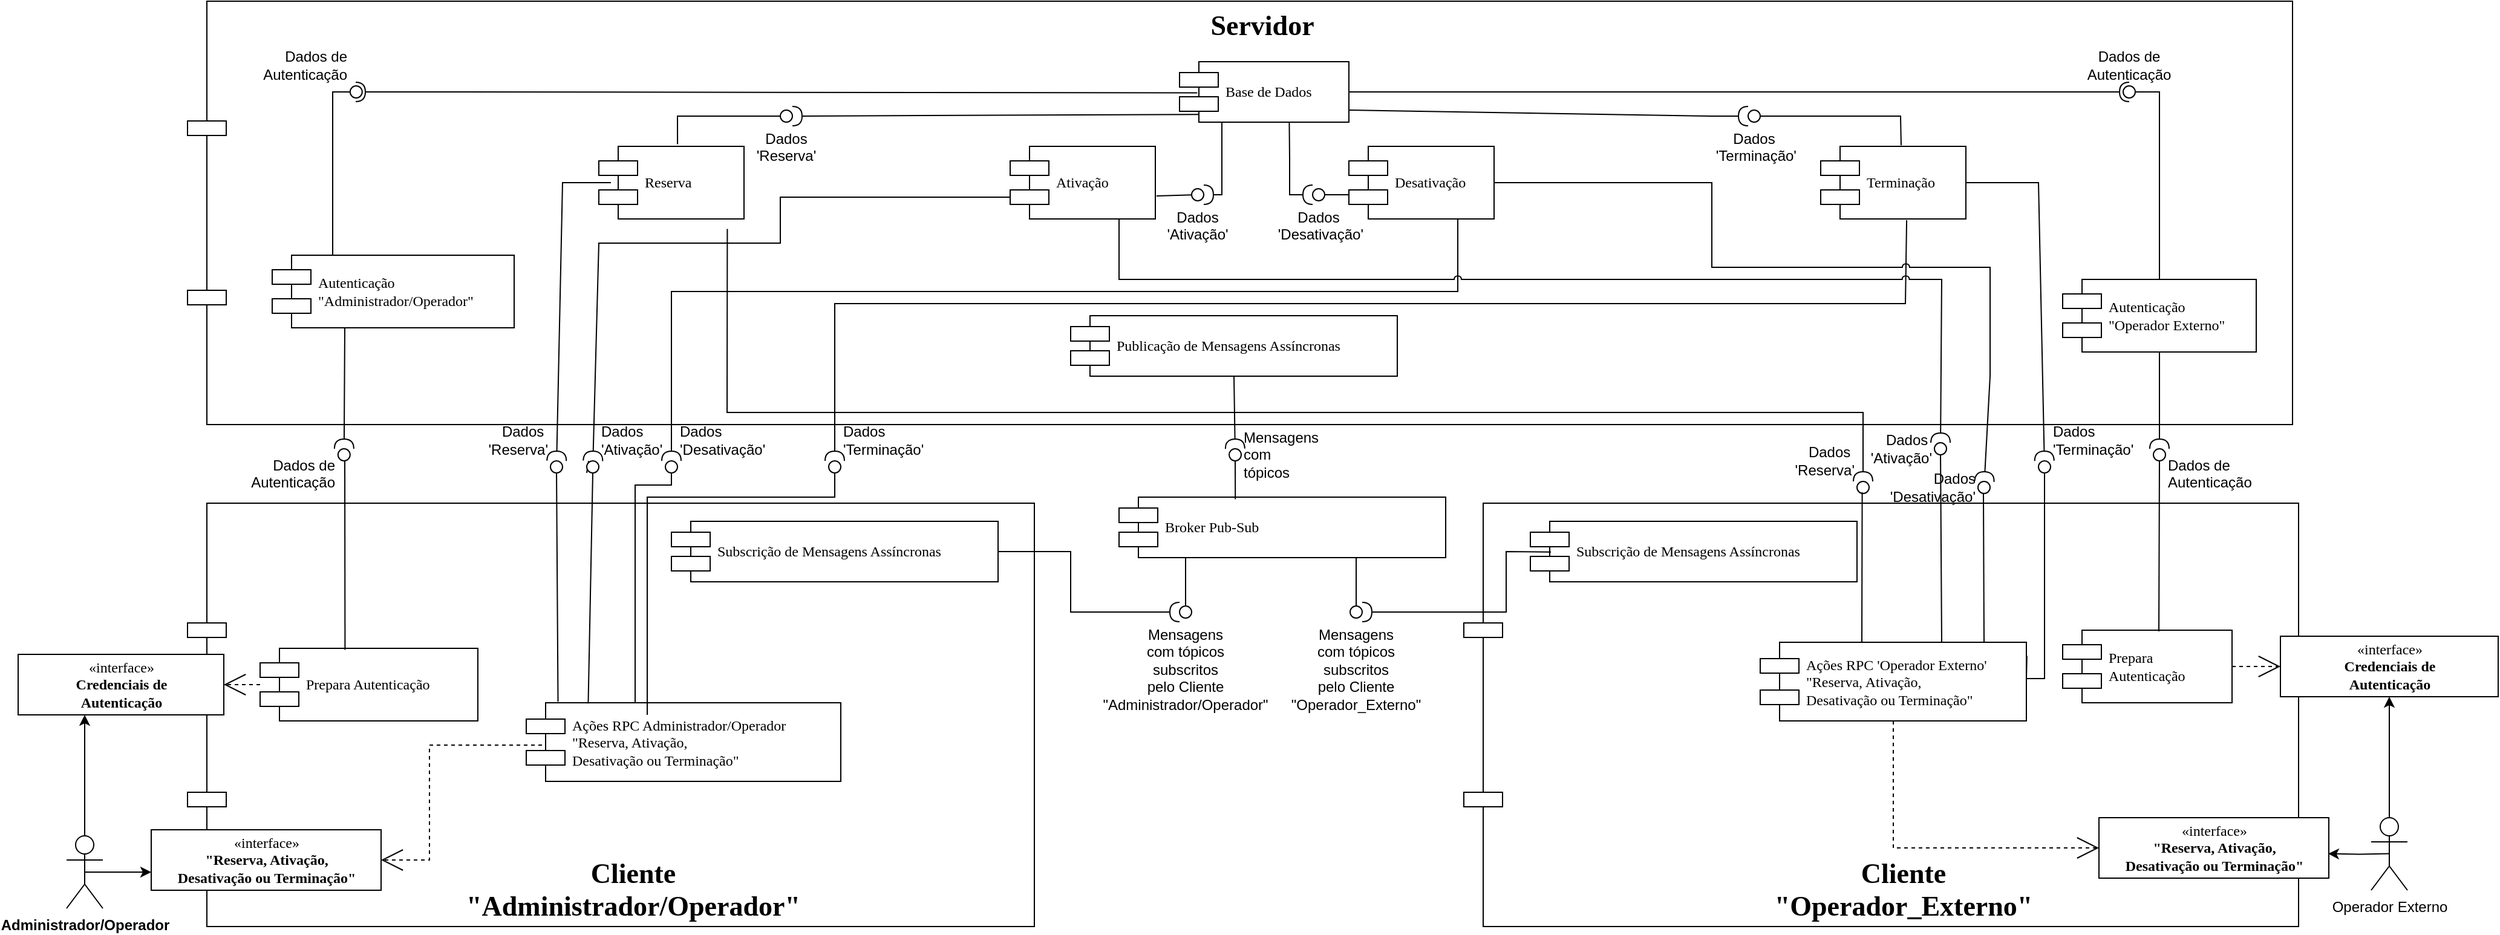 <mxfile version="21.0.8" type="device"><diagram name="Page-1" id="5f0bae14-7c28-e335-631c-24af17079c00"><mxGraphModel dx="1857" dy="835" grid="1" gridSize="10" guides="1" tooltips="1" connect="1" arrows="1" fold="1" page="1" pageScale="1" pageWidth="1100" pageHeight="850" background="none" math="0" shadow="0"><root><mxCell id="0"/><mxCell id="1" parent="0"/><mxCell id="L-2BJtF7OUcHDStGGmjj-19" value="&lt;div align=&quot;center&quot;&gt;&lt;font size=&quot;1&quot;&gt;&lt;b style=&quot;font-size: 23px;&quot;&gt;Servidor&lt;/b&gt;&lt;/font&gt;&lt;/div&gt;" style="shape=component;align=center;spacingLeft=36;rounded=0;shadow=0;comic=0;labelBackgroundColor=none;strokeWidth=1;fontFamily=Verdana;fontSize=12;html=1;verticalAlign=top;" vertex="1" parent="1"><mxGeometry x="250" y="10" width="1740" height="350" as="geometry"/></mxCell><mxCell id="39150e848f15840c-7" value="Terminação" style="shape=component;align=left;spacingLeft=36;rounded=0;shadow=0;comic=0;labelBackgroundColor=none;strokeWidth=1;fontFamily=Verdana;fontSize=12;html=1;" parent="1" vertex="1"><mxGeometry x="1600" y="130" width="120" height="60" as="geometry"/></mxCell><mxCell id="L-2BJtF7OUcHDStGGmjj-21" value="&lt;div&gt;&lt;font style=&quot;font-size: 23px;&quot;&gt;&lt;b&gt;Cliente &lt;br&gt;&lt;/b&gt;&lt;/font&gt;&lt;/div&gt;&lt;div&gt;&lt;font style=&quot;font-size: 23px;&quot;&gt;&lt;b&gt;&quot;Operador_Externo&quot;&lt;/b&gt;&lt;/font&gt;&lt;/div&gt;" style="shape=component;align=center;spacingLeft=36;rounded=0;shadow=0;comic=0;labelBackgroundColor=none;strokeWidth=1;fontFamily=Verdana;fontSize=12;html=1;verticalAlign=bottom;" vertex="1" parent="1"><mxGeometry x="1305" y="425" width="690" height="350" as="geometry"/></mxCell><mxCell id="L-2BJtF7OUcHDStGGmjj-27" value="&lt;div&gt;&lt;font style=&quot;font-size: 23px;&quot;&gt;&lt;b&gt;Cliente &lt;br&gt;&lt;/b&gt;&lt;/font&gt;&lt;/div&gt;&lt;div&gt;&lt;font style=&quot;font-size: 23px;&quot;&gt;&lt;b&gt;&quot;Administrador/Operador&quot;&lt;/b&gt;&lt;/font&gt;&lt;/div&gt;" style="shape=component;align=center;spacingLeft=36;rounded=0;shadow=0;comic=0;labelBackgroundColor=none;strokeWidth=1;fontFamily=Verdana;fontSize=12;html=1;verticalAlign=bottom;" vertex="1" parent="1"><mxGeometry x="250" y="425" width="700" height="350" as="geometry"/></mxCell><mxCell id="L-2BJtF7OUcHDStGGmjj-28" value="Prepara Autenticação" style="shape=component;align=left;spacingLeft=36;rounded=0;shadow=0;comic=0;labelBackgroundColor=none;strokeWidth=1;fontFamily=Verdana;fontSize=12;html=1;" vertex="1" parent="1"><mxGeometry x="310" y="545" width="180" height="60" as="geometry"/></mxCell><mxCell id="L-2BJtF7OUcHDStGGmjj-29" value="«interface»&lt;b&gt;&lt;br&gt;Credenciais de &lt;br&gt;Autenticação&lt;/b&gt;" style="html=1;rounded=0;shadow=0;comic=0;labelBackgroundColor=none;strokeWidth=1;fontFamily=Verdana;fontSize=12;align=center;" vertex="1" parent="1"><mxGeometry x="110" y="550" width="170" height="50" as="geometry"/></mxCell><mxCell id="L-2BJtF7OUcHDStGGmjj-32" style="edgeStyle=orthogonalEdgeStyle;rounded=0;html=1;dashed=1;labelBackgroundColor=none;startArrow=none;startFill=0;startSize=8;endArrow=open;endFill=0;endSize=16;fontFamily=Verdana;fontSize=12;comic=0;" edge="1" parent="1" source="L-2BJtF7OUcHDStGGmjj-28" target="L-2BJtF7OUcHDStGGmjj-29"><mxGeometry relative="1" as="geometry"/></mxCell><mxCell id="L-2BJtF7OUcHDStGGmjj-33" value="Reserva" style="shape=component;align=left;spacingLeft=36;rounded=0;shadow=0;comic=0;labelBackgroundColor=none;strokeWidth=1;fontFamily=Verdana;fontSize=12;html=1;" vertex="1" parent="1"><mxGeometry x="590" y="130" width="120" height="60" as="geometry"/></mxCell><mxCell id="L-2BJtF7OUcHDStGGmjj-34" value="Ativação" style="shape=component;align=left;spacingLeft=36;rounded=0;shadow=0;comic=0;labelBackgroundColor=none;strokeWidth=1;fontFamily=Verdana;fontSize=12;html=1;" vertex="1" parent="1"><mxGeometry x="930" y="130" width="120" height="60" as="geometry"/></mxCell><mxCell id="L-2BJtF7OUcHDStGGmjj-35" value="Desativação" style="shape=component;align=left;spacingLeft=36;rounded=0;shadow=0;comic=0;labelBackgroundColor=none;strokeWidth=1;fontFamily=Verdana;fontSize=12;html=1;" vertex="1" parent="1"><mxGeometry x="1210" y="130" width="120" height="60" as="geometry"/></mxCell><mxCell id="L-2BJtF7OUcHDStGGmjj-36" value="Publicação de Mensagens Assíncronas" style="shape=component;align=left;spacingLeft=36;rounded=0;shadow=0;comic=0;labelBackgroundColor=none;strokeWidth=1;fontFamily=Verdana;fontSize=12;html=1;" vertex="1" parent="1"><mxGeometry x="980" y="270" width="270" height="50" as="geometry"/></mxCell><mxCell id="L-2BJtF7OUcHDStGGmjj-37" value="Subscrição de Mensagens Assíncronas" style="shape=component;align=left;spacingLeft=36;rounded=0;shadow=0;comic=0;labelBackgroundColor=none;strokeWidth=1;fontFamily=Verdana;fontSize=12;html=1;" vertex="1" parent="1"><mxGeometry x="650" y="440" width="270" height="50" as="geometry"/></mxCell><mxCell id="L-2BJtF7OUcHDStGGmjj-39" value="Subscrição de Mensagens Assíncronas" style="shape=component;align=left;spacingLeft=36;rounded=0;shadow=0;comic=0;labelBackgroundColor=none;strokeWidth=1;fontFamily=Verdana;fontSize=12;html=1;" vertex="1" parent="1"><mxGeometry x="1360" y="440" width="270" height="50" as="geometry"/></mxCell><mxCell id="L-2BJtF7OUcHDStGGmjj-41" value="Base de Dados" style="shape=component;align=left;spacingLeft=36;rounded=0;shadow=0;comic=0;labelBackgroundColor=none;strokeWidth=1;fontFamily=Verdana;fontSize=12;html=1;" vertex="1" parent="1"><mxGeometry x="1070" y="60" width="140" height="50" as="geometry"/></mxCell><mxCell id="L-2BJtF7OUcHDStGGmjj-45" style="edgeStyle=orthogonalEdgeStyle;rounded=0;orthogonalLoop=1;jettySize=auto;html=1;exitX=0.5;exitY=0;exitDx=0;exitDy=0;exitPerimeter=0;comic=0;" edge="1" parent="1" source="L-2BJtF7OUcHDStGGmjj-44"><mxGeometry relative="1" as="geometry"><mxPoint x="165" y="650" as="sourcePoint"/><mxPoint x="165" y="600" as="targetPoint"/><Array as="points"><mxPoint x="165" y="680"/><mxPoint x="165" y="680"/></Array></mxGeometry></mxCell><mxCell id="L-2BJtF7OUcHDStGGmjj-44" value="&lt;div&gt;&lt;b&gt;Administrador/Operador&lt;/b&gt;&lt;/div&gt;" style="shape=umlActor;verticalLabelPosition=bottom;verticalAlign=top;html=1;outlineConnect=0;comic=0;" vertex="1" parent="1"><mxGeometry x="150" y="700" width="30" height="60" as="geometry"/></mxCell><mxCell id="L-2BJtF7OUcHDStGGmjj-46" value="Prepara&lt;br&gt; Autenticação" style="shape=component;align=left;spacingLeft=36;rounded=0;shadow=0;comic=0;labelBackgroundColor=none;strokeWidth=1;fontFamily=Verdana;fontSize=12;html=1;" vertex="1" parent="1"><mxGeometry x="1800" y="530" width="140" height="60" as="geometry"/></mxCell><mxCell id="L-2BJtF7OUcHDStGGmjj-47" value="«interface»&lt;b&gt;&lt;br&gt;Credenciais de &lt;br&gt;Autenticação&lt;/b&gt;" style="html=1;rounded=0;shadow=0;comic=0;labelBackgroundColor=none;strokeWidth=1;fontFamily=Verdana;fontSize=12;align=center;" vertex="1" parent="1"><mxGeometry x="1980" y="535" width="180" height="50" as="geometry"/></mxCell><mxCell id="L-2BJtF7OUcHDStGGmjj-48" style="edgeStyle=orthogonalEdgeStyle;rounded=0;html=1;dashed=1;labelBackgroundColor=none;startArrow=none;startFill=0;startSize=8;endArrow=open;endFill=0;endSize=16;fontFamily=Verdana;fontSize=12;comic=0;" edge="1" parent="1" source="L-2BJtF7OUcHDStGGmjj-46" target="L-2BJtF7OUcHDStGGmjj-47"><mxGeometry relative="1" as="geometry"/></mxCell><mxCell id="L-2BJtF7OUcHDStGGmjj-49" style="edgeStyle=orthogonalEdgeStyle;rounded=0;orthogonalLoop=1;jettySize=auto;html=1;exitX=0.5;exitY=0;exitDx=0;exitDy=0;exitPerimeter=0;entryX=0.5;entryY=1;entryDx=0;entryDy=0;comic=0;" edge="1" parent="1" source="L-2BJtF7OUcHDStGGmjj-50" target="L-2BJtF7OUcHDStGGmjj-47"><mxGeometry relative="1" as="geometry"><mxPoint x="2100" y="620" as="targetPoint"/><Array as="points"/></mxGeometry></mxCell><mxCell id="L-2BJtF7OUcHDStGGmjj-50" value="Operador Externo" style="shape=umlActor;verticalLabelPosition=bottom;verticalAlign=top;html=1;outlineConnect=0;comic=0;" vertex="1" parent="1"><mxGeometry x="2055" y="685" width="30" height="60" as="geometry"/></mxCell><mxCell id="L-2BJtF7OUcHDStGGmjj-54" value="&lt;div&gt;Autenticação&lt;/div&gt;&lt;div&gt;&quot;Operador Externo&quot;&lt;/div&gt;" style="shape=component;align=left;spacingLeft=36;rounded=0;shadow=0;comic=0;labelBackgroundColor=none;strokeWidth=1;fontFamily=Verdana;fontSize=12;html=1;" vertex="1" parent="1"><mxGeometry x="1800" y="240" width="160" height="60" as="geometry"/></mxCell><mxCell id="L-2BJtF7OUcHDStGGmjj-55" value="" style="rounded=0;orthogonalLoop=1;jettySize=auto;html=1;endArrow=none;endFill=0;sketch=0;sourcePerimeterSpacing=0;targetPerimeterSpacing=0;exitX=0.5;exitY=0;exitDx=0;exitDy=0;comic=0;" edge="1" parent="1" source="L-2BJtF7OUcHDStGGmjj-54"><mxGeometry relative="1" as="geometry"><mxPoint x="1220" y="86" as="sourcePoint"/><mxPoint x="1860" y="85" as="targetPoint"/><Array as="points"><mxPoint x="1880" y="85"/></Array></mxGeometry></mxCell><mxCell id="L-2BJtF7OUcHDStGGmjj-56" value="" style="rounded=0;orthogonalLoop=1;jettySize=auto;html=1;endArrow=halfCircle;endFill=0;entryX=0.5;entryY=0.5;endSize=6;strokeWidth=1;sketch=0;exitX=1;exitY=0.5;exitDx=0;exitDy=0;fontSize=13;spacing=9;comic=0;" edge="1" target="L-2BJtF7OUcHDStGGmjj-57" parent="1" source="L-2BJtF7OUcHDStGGmjj-41"><mxGeometry relative="1" as="geometry"><mxPoint x="1260" y="86" as="sourcePoint"/><Array as="points"><mxPoint x="1540" y="85"/></Array></mxGeometry></mxCell><mxCell id="L-2BJtF7OUcHDStGGmjj-57" value="&lt;div&gt;Dados de Autenticação&lt;/div&gt;" style="ellipse;whiteSpace=wrap;html=1;align=center;aspect=fixed;resizable=0;points=[];outlineConnect=0;sketch=0;verticalAlign=bottom;labelPosition=center;verticalLabelPosition=top;comic=0;" vertex="1" parent="1"><mxGeometry x="1850" y="80" width="10" height="10" as="geometry"/></mxCell><mxCell id="L-2BJtF7OUcHDStGGmjj-58" value="" style="rounded=0;orthogonalLoop=1;jettySize=auto;html=1;endArrow=none;endFill=0;sketch=0;sourcePerimeterSpacing=0;targetPerimeterSpacing=0;exitX=0.568;exitY=0.017;exitDx=0;exitDy=0;comic=0;exitPerimeter=0;" edge="1" parent="1" source="L-2BJtF7OUcHDStGGmjj-46" target="L-2BJtF7OUcHDStGGmjj-60"><mxGeometry relative="1" as="geometry"><mxPoint x="1890" y="530" as="sourcePoint"/><mxPoint x="1880" y="400" as="targetPoint"/><Array as="points"/></mxGeometry></mxCell><mxCell id="L-2BJtF7OUcHDStGGmjj-66" value="" style="rounded=0;orthogonalLoop=1;jettySize=auto;html=1;endArrow=halfCircle;endFill=0;endSize=6;strokeWidth=1;sketch=0;exitX=0.5;exitY=1;exitDx=0;exitDy=0;fontSize=13;spacing=9;entryX=0.5;entryY=0;entryDx=0;entryDy=0;entryPerimeter=0;comic=0;" edge="1" parent="1" source="L-2BJtF7OUcHDStGGmjj-54" target="L-2BJtF7OUcHDStGGmjj-60"><mxGeometry relative="1" as="geometry"><mxPoint x="1880" y="300" as="sourcePoint"/><Array as="points"/><mxPoint x="1880" y="370" as="targetPoint"/></mxGeometry></mxCell><mxCell id="L-2BJtF7OUcHDStGGmjj-60" value="Dados de Autenticação" style="ellipse;whiteSpace=wrap;align=left;aspect=fixed;resizable=0;points=[];outlineConnect=0;sketch=0;verticalAlign=top;labelPosition=right;verticalLabelPosition=middle;textDirection=ltr;html=1;comic=0;" vertex="1" parent="1"><mxGeometry x="1875" y="380" width="10" height="10" as="geometry"/></mxCell><mxCell id="L-2BJtF7OUcHDStGGmjj-73" value="&lt;div&gt;Autenticação&lt;/div&gt;&lt;div&gt;&quot;Administrador/Operador&quot;&lt;/div&gt;" style="shape=component;align=left;spacingLeft=36;rounded=0;shadow=0;comic=0;labelBackgroundColor=none;strokeWidth=1;fontFamily=Verdana;fontSize=12;html=1;" vertex="1" parent="1"><mxGeometry x="320" y="220" width="200" height="60" as="geometry"/></mxCell><mxCell id="L-2BJtF7OUcHDStGGmjj-75" value="" style="rounded=0;orthogonalLoop=1;jettySize=auto;html=1;endArrow=halfCircle;endFill=0;endSize=6;strokeWidth=1;sketch=0;fontSize=13;spacing=9;exitX=0.105;exitY=0.515;exitDx=0;exitDy=0;exitPerimeter=0;comic=0;" edge="1" parent="1" source="L-2BJtF7OUcHDStGGmjj-41"><mxGeometry relative="1" as="geometry"><mxPoint x="1090" y="85" as="sourcePoint"/><Array as="points"><mxPoint x="450" y="85"/></Array><mxPoint x="389" y="85" as="targetPoint"/></mxGeometry></mxCell><mxCell id="L-2BJtF7OUcHDStGGmjj-72" value="&lt;div&gt;Dados de Autenticação&lt;/div&gt;" style="ellipse;whiteSpace=wrap;html=1;align=right;aspect=fixed;resizable=0;points=[];outlineConnect=0;sketch=0;verticalAlign=bottom;labelPosition=left;verticalLabelPosition=top;comic=0;" vertex="1" parent="1"><mxGeometry x="384.4" y="80" width="10" height="10" as="geometry"/></mxCell><mxCell id="L-2BJtF7OUcHDStGGmjj-76" value="" style="rounded=0;orthogonalLoop=1;jettySize=auto;html=1;endArrow=none;endFill=0;sketch=0;sourcePerimeterSpacing=0;targetPerimeterSpacing=0;exitX=0.25;exitY=0;exitDx=0;exitDy=0;comic=0;" edge="1" parent="1" source="L-2BJtF7OUcHDStGGmjj-73" target="L-2BJtF7OUcHDStGGmjj-72"><mxGeometry relative="1" as="geometry"><mxPoint x="360" y="240" as="sourcePoint"/><mxPoint x="340" y="85" as="targetPoint"/><Array as="points"><mxPoint x="370" y="85"/></Array></mxGeometry></mxCell><mxCell id="L-2BJtF7OUcHDStGGmjj-77" value="" style="rounded=0;orthogonalLoop=1;jettySize=auto;html=1;endArrow=none;endFill=0;sketch=0;sourcePerimeterSpacing=0;targetPerimeterSpacing=0;exitX=0.39;exitY=0.02;exitDx=0;exitDy=0;exitPerimeter=0;comic=0;" edge="1" parent="1" source="L-2BJtF7OUcHDStGGmjj-28"><mxGeometry relative="1" as="geometry"><mxPoint x="380" y="540" as="sourcePoint"/><mxPoint x="380" y="390" as="targetPoint"/><Array as="points"/></mxGeometry></mxCell><mxCell id="L-2BJtF7OUcHDStGGmjj-80" value="" style="rounded=0;orthogonalLoop=1;jettySize=auto;html=1;endArrow=halfCircle;endFill=0;endSize=6;strokeWidth=1;sketch=0;fontSize=13;spacing=9;comic=0;" edge="1" parent="1" target="L-2BJtF7OUcHDStGGmjj-79"><mxGeometry relative="1" as="geometry"><mxPoint x="380" y="280" as="sourcePoint"/><Array as="points"/><mxPoint x="384" y="380" as="targetPoint"/></mxGeometry></mxCell><mxCell id="L-2BJtF7OUcHDStGGmjj-79" value="Dados de Autenticação" style="ellipse;whiteSpace=wrap;align=right;aspect=fixed;resizable=0;points=[];outlineConnect=0;sketch=0;verticalAlign=top;labelPosition=left;verticalLabelPosition=middle;textDirection=ltr;html=1;comic=0;" vertex="1" parent="1"><mxGeometry x="374.4" y="380" width="10" height="10" as="geometry"/></mxCell><mxCell id="L-2BJtF7OUcHDStGGmjj-86" value="" style="rounded=0;orthogonalLoop=1;jettySize=auto;html=1;endArrow=halfCircle;endFill=0;endSize=6;strokeWidth=1;sketch=0;fontSize=13;spacing=9;exitX=0.115;exitY=0.873;exitDx=0;exitDy=0;exitPerimeter=0;comic=0;" edge="1" parent="1" source="L-2BJtF7OUcHDStGGmjj-41" target="L-2BJtF7OUcHDStGGmjj-88"><mxGeometry relative="1" as="geometry"><mxPoint x="1080" y="100" as="sourcePoint"/><Array as="points"/><mxPoint x="580" y="204.77" as="targetPoint"/></mxGeometry></mxCell><mxCell id="L-2BJtF7OUcHDStGGmjj-87" value="" style="rounded=0;orthogonalLoop=1;jettySize=auto;html=1;endArrow=none;endFill=0;sketch=0;sourcePerimeterSpacing=0;targetPerimeterSpacing=0;exitX=0.542;exitY=-0.029;exitDx=0;exitDy=0;exitPerimeter=0;comic=0;" edge="1" parent="1" source="L-2BJtF7OUcHDStGGmjj-33" target="L-2BJtF7OUcHDStGGmjj-88"><mxGeometry relative="1" as="geometry"><mxPoint x="560" y="260" as="sourcePoint"/><mxPoint x="574" y="210" as="targetPoint"/><Array as="points"><mxPoint x="655" y="105"/></Array></mxGeometry></mxCell><mxCell id="L-2BJtF7OUcHDStGGmjj-88" value="&lt;div&gt;Dados 'Reserva'&lt;/div&gt;" style="ellipse;whiteSpace=wrap;html=1;align=center;aspect=fixed;resizable=0;points=[];outlineConnect=0;sketch=0;verticalAlign=top;labelPosition=center;verticalLabelPosition=bottom;comic=0;" vertex="1" parent="1"><mxGeometry x="740" y="100" width="10" height="10" as="geometry"/></mxCell><mxCell id="L-2BJtF7OUcHDStGGmjj-89" value="" style="rounded=0;orthogonalLoop=1;jettySize=auto;html=1;endArrow=halfCircle;endFill=0;endSize=6;strokeWidth=1;sketch=0;fontSize=13;spacing=9;exitX=0.25;exitY=1;exitDx=0;exitDy=0;comic=0;" edge="1" parent="1" source="L-2BJtF7OUcHDStGGmjj-41"><mxGeometry relative="1" as="geometry"><mxPoint x="920" y="245" as="sourcePoint"/><Array as="points"><mxPoint x="1105" y="170"/></Array><mxPoint x="1090" y="170" as="targetPoint"/></mxGeometry></mxCell><mxCell id="L-2BJtF7OUcHDStGGmjj-90" value="" style="rounded=0;orthogonalLoop=1;jettySize=auto;html=1;endArrow=none;endFill=0;sketch=0;sourcePerimeterSpacing=0;targetPerimeterSpacing=0;exitX=1.008;exitY=0.683;exitDx=0;exitDy=0;exitPerimeter=0;comic=0;" edge="1" parent="1" target="L-2BJtF7OUcHDStGGmjj-91" source="L-2BJtF7OUcHDStGGmjj-34"><mxGeometry relative="1" as="geometry"><mxPoint x="840" y="300" as="sourcePoint"/><mxPoint x="890" y="230" as="targetPoint"/><Array as="points"/></mxGeometry></mxCell><mxCell id="L-2BJtF7OUcHDStGGmjj-91" value="&lt;div&gt;Dados 'Ativação'&lt;/div&gt;" style="ellipse;whiteSpace=wrap;html=1;align=center;aspect=fixed;resizable=0;points=[];outlineConnect=0;sketch=0;verticalAlign=top;labelPosition=center;verticalLabelPosition=bottom;comic=0;" vertex="1" parent="1"><mxGeometry x="1080" y="165" width="10" height="10" as="geometry"/></mxCell><mxCell id="L-2BJtF7OUcHDStGGmjj-94" value="" style="rounded=0;orthogonalLoop=1;jettySize=auto;html=1;endArrow=halfCircle;endFill=0;endSize=6;strokeWidth=1;sketch=0;fontSize=13;spacing=9;exitX=0.648;exitY=1.011;exitDx=0;exitDy=0;exitPerimeter=0;comic=0;" edge="1" parent="1" source="L-2BJtF7OUcHDStGGmjj-41" target="L-2BJtF7OUcHDStGGmjj-96"><mxGeometry relative="1" as="geometry"><mxPoint x="1215" y="110" as="sourcePoint"/><Array as="points"><mxPoint x="1161" y="140"/><mxPoint x="1161" y="170"/></Array><mxPoint x="1140" y="180" as="targetPoint"/></mxGeometry></mxCell><mxCell id="L-2BJtF7OUcHDStGGmjj-95" value="" style="rounded=0;orthogonalLoop=1;jettySize=auto;html=1;endArrow=none;endFill=0;sketch=0;sourcePerimeterSpacing=0;targetPerimeterSpacing=0;comic=0;" edge="1" parent="1" target="L-2BJtF7OUcHDStGGmjj-96"><mxGeometry relative="1" as="geometry"><mxPoint x="1210" y="170" as="sourcePoint"/><mxPoint x="1200" y="170" as="targetPoint"/><Array as="points"/></mxGeometry></mxCell><mxCell id="L-2BJtF7OUcHDStGGmjj-96" value="&lt;div&gt;Dados&lt;br&gt;&amp;nbsp;'Desativação'&lt;/div&gt;" style="ellipse;whiteSpace=wrap;html=1;align=center;aspect=fixed;resizable=0;points=[];outlineConnect=0;sketch=0;verticalAlign=top;labelPosition=center;verticalLabelPosition=bottom;comic=0;" vertex="1" parent="1"><mxGeometry x="1180" y="165" width="10" height="10" as="geometry"/></mxCell><mxCell id="L-2BJtF7OUcHDStGGmjj-99" value="" style="rounded=0;orthogonalLoop=1;jettySize=auto;html=1;endArrow=halfCircle;endFill=0;endSize=6;strokeWidth=1;sketch=0;fontSize=13;spacing=9;comic=0;" edge="1" parent="1" target="L-2BJtF7OUcHDStGGmjj-101"><mxGeometry relative="1" as="geometry"><mxPoint x="1210" y="100" as="sourcePoint"/><Array as="points"><mxPoint x="1510" y="105"/></Array><mxPoint x="1489" y="190" as="targetPoint"/></mxGeometry></mxCell><mxCell id="L-2BJtF7OUcHDStGGmjj-100" value="" style="rounded=0;orthogonalLoop=1;jettySize=auto;html=1;endArrow=none;endFill=0;sketch=0;sourcePerimeterSpacing=0;targetPerimeterSpacing=0;exitX=0.554;exitY=-0.014;exitDx=0;exitDy=0;exitPerimeter=0;comic=0;" edge="1" parent="1" target="L-2BJtF7OUcHDStGGmjj-101" source="39150e848f15840c-7"><mxGeometry relative="1" as="geometry"><mxPoint x="1559" y="180" as="sourcePoint"/><mxPoint x="1549" y="180" as="targetPoint"/><Array as="points"><mxPoint x="1666" y="105"/></Array></mxGeometry></mxCell><mxCell id="L-2BJtF7OUcHDStGGmjj-101" value="&lt;div&gt;Dados&lt;br&gt;&amp;nbsp;'Terminação'&lt;/div&gt;" style="ellipse;whiteSpace=wrap;html=1;align=center;aspect=fixed;resizable=0;points=[];outlineConnect=0;sketch=0;verticalAlign=top;labelPosition=center;verticalLabelPosition=bottom;comic=0;" vertex="1" parent="1"><mxGeometry x="1540" y="100" width="10" height="10" as="geometry"/></mxCell><mxCell id="L-2BJtF7OUcHDStGGmjj-105" value="&lt;div&gt;Mensagens &lt;br&gt;&lt;/div&gt;&lt;div&gt;com tópicos&lt;br&gt; subscritos &lt;br&gt;pelo Cliente &quot;Administrador/Operador&quot;&lt;/div&gt;" style="ellipse;whiteSpace=wrap;html=1;align=center;aspect=fixed;resizable=0;points=[];outlineConnect=0;sketch=0;verticalAlign=top;labelPosition=center;verticalLabelPosition=bottom;comic=0;" vertex="1" parent="1"><mxGeometry x="1070" y="510" width="10" height="10" as="geometry"/></mxCell><mxCell id="L-2BJtF7OUcHDStGGmjj-106" value="Broker Pub-Sub" style="shape=component;align=left;spacingLeft=36;rounded=0;shadow=0;comic=0;labelBackgroundColor=none;strokeWidth=1;fontFamily=Verdana;fontSize=12;html=1;" vertex="1" parent="1"><mxGeometry x="1020" y="420" width="270" height="50" as="geometry"/></mxCell><mxCell id="L-2BJtF7OUcHDStGGmjj-111" value="" style="rounded=0;orthogonalLoop=1;jettySize=auto;html=1;endArrow=halfCircle;endFill=0;endSize=6;strokeWidth=1;sketch=0;fontSize=13;spacing=9;exitX=0.5;exitY=1;exitDx=0;exitDy=0;comic=0;" edge="1" parent="1" source="L-2BJtF7OUcHDStGGmjj-36" target="L-2BJtF7OUcHDStGGmjj-110"><mxGeometry relative="1" as="geometry"><mxPoint x="1108" y="321" as="sourcePoint"/><Array as="points"/><mxPoint x="1109" y="370" as="targetPoint"/></mxGeometry></mxCell><mxCell id="L-2BJtF7OUcHDStGGmjj-110" value="Mensagens com tópicos" style="ellipse;whiteSpace=wrap;html=1;align=left;aspect=fixed;resizable=0;points=[];outlineConnect=0;sketch=0;verticalAlign=middle;labelPosition=right;verticalLabelPosition=middle;comic=0;" vertex="1" parent="1"><mxGeometry x="1111" y="380" width="10" height="10" as="geometry"/></mxCell><mxCell id="L-2BJtF7OUcHDStGGmjj-112" value="" style="rounded=0;orthogonalLoop=1;jettySize=auto;html=1;endArrow=none;endFill=0;sketch=0;sourcePerimeterSpacing=0;targetPerimeterSpacing=0;entryX=0.356;entryY=0.034;entryDx=0;entryDy=0;entryPerimeter=0;comic=0;" edge="1" parent="1" source="L-2BJtF7OUcHDStGGmjj-110" target="L-2BJtF7OUcHDStGGmjj-106"><mxGeometry relative="1" as="geometry"><mxPoint x="1061" y="181" as="sourcePoint"/><mxPoint x="1090" y="180" as="targetPoint"/><Array as="points"/></mxGeometry></mxCell><mxCell id="L-2BJtF7OUcHDStGGmjj-114" value="" style="rounded=0;orthogonalLoop=1;jettySize=auto;html=1;endArrow=halfCircle;endFill=0;endSize=6;strokeWidth=1;sketch=0;fontSize=13;spacing=9;exitX=1;exitY=0.5;exitDx=0;exitDy=0;comic=0;" edge="1" parent="1" source="L-2BJtF7OUcHDStGGmjj-37" target="L-2BJtF7OUcHDStGGmjj-105"><mxGeometry relative="1" as="geometry"><mxPoint x="1075" y="470" as="sourcePoint"/><Array as="points"><mxPoint x="980" y="465"/><mxPoint x="980" y="515"/></Array><mxPoint x="1080" y="540" as="targetPoint"/></mxGeometry></mxCell><mxCell id="L-2BJtF7OUcHDStGGmjj-118" value="&lt;div&gt;Mensagens&lt;br&gt;com tópicos subscritos&lt;br&gt;pelo Cliente &quot;Operador_Externo&quot;&lt;/div&gt;" style="ellipse;whiteSpace=wrap;html=1;align=center;aspect=fixed;resizable=0;points=[];outlineConnect=0;sketch=0;verticalAlign=top;labelPosition=center;verticalLabelPosition=bottom;comic=0;" vertex="1" parent="1"><mxGeometry x="1211" y="510" width="10" height="10" as="geometry"/></mxCell><mxCell id="L-2BJtF7OUcHDStGGmjj-120" value="" style="rounded=0;orthogonalLoop=1;jettySize=auto;html=1;endArrow=none;endFill=0;sketch=0;sourcePerimeterSpacing=0;targetPerimeterSpacing=0;comic=0;" edge="1" parent="1" target="L-2BJtF7OUcHDStGGmjj-118"><mxGeometry relative="1" as="geometry"><mxPoint x="1216" y="470" as="sourcePoint"/><mxPoint x="1220" y="525" as="targetPoint"/><Array as="points"/></mxGeometry></mxCell><mxCell id="L-2BJtF7OUcHDStGGmjj-123" value="" style="rounded=0;orthogonalLoop=1;jettySize=auto;html=1;endArrow=none;endFill=0;sketch=0;sourcePerimeterSpacing=0;targetPerimeterSpacing=0;comic=0;" edge="1" parent="1" target="L-2BJtF7OUcHDStGGmjj-105"><mxGeometry relative="1" as="geometry"><mxPoint x="1075" y="470" as="sourcePoint"/><mxPoint x="1126" y="432" as="targetPoint"/><Array as="points"><mxPoint x="1075" y="490"/></Array></mxGeometry></mxCell><mxCell id="L-2BJtF7OUcHDStGGmjj-124" value="" style="rounded=0;orthogonalLoop=1;jettySize=auto;html=1;endArrow=halfCircle;endFill=0;endSize=6;strokeWidth=1;sketch=0;fontSize=13;spacing=9;exitX=0.063;exitY=0.507;exitDx=0;exitDy=0;exitPerimeter=0;comic=0;" edge="1" parent="1" source="L-2BJtF7OUcHDStGGmjj-39" target="L-2BJtF7OUcHDStGGmjj-118"><mxGeometry relative="1" as="geometry"><mxPoint x="1215" y="470" as="sourcePoint"/><Array as="points"><mxPoint x="1340" y="465"/><mxPoint x="1340" y="515"/></Array><mxPoint x="1230" y="510" as="targetPoint"/></mxGeometry></mxCell><mxCell id="L-2BJtF7OUcHDStGGmjj-125" value="Ações RPC Administrador/Operador&lt;br&gt;&quot;Reserva, Ativação, &lt;br&gt;Desativação ou Terminação&quot;" style="shape=component;align=left;spacingLeft=36;rounded=0;shadow=0;comic=0;labelBackgroundColor=none;strokeWidth=1;fontFamily=Verdana;fontSize=12;html=1;" vertex="1" parent="1"><mxGeometry x="530" y="590" width="260" height="65" as="geometry"/></mxCell><mxCell id="L-2BJtF7OUcHDStGGmjj-127" value="Ações RPC 'Operador Externo'&lt;br&gt;&quot;Reserva, Ativação, &lt;br&gt;Desativação ou Terminação&quot;" style="shape=component;align=left;spacingLeft=36;rounded=0;shadow=0;comic=0;labelBackgroundColor=none;strokeWidth=1;fontFamily=Verdana;fontSize=12;html=1;" vertex="1" parent="1"><mxGeometry x="1550" y="540" width="220" height="65" as="geometry"/></mxCell><mxCell id="L-2BJtF7OUcHDStGGmjj-128" value="«interface»&lt;b&gt;&lt;br&gt;&quot;Reserva, Ativação,&lt;br&gt;Desativação ou Terminação&quot;&lt;br&gt;&lt;/b&gt;" style="html=1;rounded=0;shadow=0;comic=0;labelBackgroundColor=none;strokeWidth=1;fontFamily=Verdana;fontSize=12;align=center;" vertex="1" parent="1"><mxGeometry x="220" y="695" width="190" height="50" as="geometry"/></mxCell><mxCell id="L-2BJtF7OUcHDStGGmjj-129" style="edgeStyle=orthogonalEdgeStyle;rounded=0;orthogonalLoop=1;jettySize=auto;html=1;exitX=0.5;exitY=0.5;exitDx=0;exitDy=0;exitPerimeter=0;comic=0;entryX=0;entryY=0.7;entryDx=0;entryDy=0;entryPerimeter=0;" edge="1" parent="1" source="L-2BJtF7OUcHDStGGmjj-44" target="L-2BJtF7OUcHDStGGmjj-128"><mxGeometry relative="1" as="geometry"><mxPoint x="170" y="710" as="sourcePoint"/><mxPoint x="200" y="700" as="targetPoint"/><Array as="points"/></mxGeometry></mxCell><mxCell id="L-2BJtF7OUcHDStGGmjj-132" style="edgeStyle=orthogonalEdgeStyle;rounded=0;html=1;dashed=1;labelBackgroundColor=none;startArrow=none;startFill=0;startSize=8;endArrow=open;endFill=0;endSize=16;fontFamily=Verdana;fontSize=12;exitX=0.05;exitY=0.538;exitDx=0;exitDy=0;comic=0;exitPerimeter=0;entryX=1;entryY=0.5;entryDx=0;entryDy=0;" edge="1" parent="1" source="L-2BJtF7OUcHDStGGmjj-125" target="L-2BJtF7OUcHDStGGmjj-128"><mxGeometry relative="1" as="geometry"><mxPoint x="320" y="585" as="sourcePoint"/><mxPoint x="360" y="800" as="targetPoint"/><Array as="points"><mxPoint x="450" y="625"/><mxPoint x="450" y="720"/></Array></mxGeometry></mxCell><mxCell id="L-2BJtF7OUcHDStGGmjj-134" value="" style="rounded=0;orthogonalLoop=1;jettySize=auto;html=1;endArrow=halfCircle;endFill=0;endSize=6;strokeWidth=1;sketch=0;fontSize=13;spacing=9;comic=0;" edge="1" parent="1" target="L-2BJtF7OUcHDStGGmjj-140"><mxGeometry relative="1" as="geometry"><mxPoint x="600" y="160" as="sourcePoint"/><Array as="points"><mxPoint x="560" y="160"/></Array><mxPoint x="560" y="390" as="targetPoint"/></mxGeometry></mxCell><mxCell id="L-2BJtF7OUcHDStGGmjj-141" value="" style="rounded=0;orthogonalLoop=1;jettySize=auto;html=1;endArrow=none;endFill=0;sketch=0;sourcePerimeterSpacing=0;targetPerimeterSpacing=0;exitX=0.101;exitY=-0.013;exitDx=0;exitDy=0;exitPerimeter=0;comic=0;" edge="1" parent="1" source="L-2BJtF7OUcHDStGGmjj-125" target="L-2BJtF7OUcHDStGGmjj-140"><mxGeometry relative="1" as="geometry"><mxPoint x="600" y="600" as="sourcePoint"/><mxPoint x="670" y="380" as="targetPoint"/><Array as="points"/></mxGeometry></mxCell><mxCell id="L-2BJtF7OUcHDStGGmjj-140" value="Dados&amp;nbsp; 'Reserva'" style="ellipse;whiteSpace=wrap;align=right;aspect=fixed;resizable=0;points=[];outlineConnect=0;sketch=0;verticalAlign=bottom;labelPosition=left;verticalLabelPosition=top;textDirection=ltr;html=1;comic=0;" vertex="1" parent="1"><mxGeometry x="550.0" y="390" width="10" height="10" as="geometry"/></mxCell><mxCell id="L-2BJtF7OUcHDStGGmjj-142" value="" style="rounded=0;orthogonalLoop=1;jettySize=auto;html=1;endArrow=halfCircle;endFill=0;endSize=6;strokeWidth=1;sketch=0;fontSize=13;spacing=9;exitX=0;exitY=0.7;exitDx=0;exitDy=0;comic=0;" edge="1" parent="1" source="L-2BJtF7OUcHDStGGmjj-34" target="L-2BJtF7OUcHDStGGmjj-144"><mxGeometry relative="1" as="geometry"><mxPoint x="1020" y="180.0" as="sourcePoint"/><Array as="points"><mxPoint x="740" y="172"/><mxPoint x="740" y="210"/><mxPoint x="590" y="210"/></Array><mxPoint x="640" y="380" as="targetPoint"/></mxGeometry></mxCell><mxCell id="L-2BJtF7OUcHDStGGmjj-143" value="" style="rounded=0;orthogonalLoop=1;jettySize=auto;html=1;endArrow=none;endFill=0;sketch=0;sourcePerimeterSpacing=0;targetPerimeterSpacing=0;exitX=0.155;exitY=0.009;exitDx=0;exitDy=0;exitPerimeter=0;comic=0;" edge="1" parent="1" source="L-2BJtF7OUcHDStGGmjj-144"><mxGeometry relative="1" as="geometry"><mxPoint x="610" y="610" as="sourcePoint"/><mxPoint x="580" y="400" as="targetPoint"/><Array as="points"/></mxGeometry></mxCell><mxCell id="L-2BJtF7OUcHDStGGmjj-150" value="" style="rounded=0;orthogonalLoop=1;jettySize=auto;html=1;endArrow=none;endFill=0;sketch=0;sourcePerimeterSpacing=0;targetPerimeterSpacing=0;exitX=0.197;exitY=0.009;exitDx=0;exitDy=0;exitPerimeter=0;comic=0;" edge="1" parent="1" source="L-2BJtF7OUcHDStGGmjj-125"><mxGeometry relative="1" as="geometry"><mxPoint x="570" y="591" as="sourcePoint"/><mxPoint x="585" y="400" as="targetPoint"/><Array as="points"/></mxGeometry></mxCell><mxCell id="L-2BJtF7OUcHDStGGmjj-144" value="Dados&amp;nbsp; 'Ativação'" style="ellipse;whiteSpace=wrap;align=left;aspect=fixed;resizable=0;points=[];outlineConnect=0;sketch=0;verticalAlign=bottom;labelPosition=right;verticalLabelPosition=top;textDirection=ltr;html=1;comic=0;" vertex="1" parent="1"><mxGeometry x="580.0" y="390" width="10" height="10" as="geometry"/></mxCell><mxCell id="L-2BJtF7OUcHDStGGmjj-151" value="" style="rounded=0;orthogonalLoop=1;jettySize=auto;html=1;endArrow=halfCircle;endFill=0;endSize=6;strokeWidth=1;sketch=0;fontSize=13;spacing=9;exitX=0.75;exitY=1;exitDx=0;exitDy=0;comic=0;" edge="1" parent="1" source="L-2BJtF7OUcHDStGGmjj-35"><mxGeometry relative="1" as="geometry"><mxPoint x="670" y="210" as="sourcePoint"/><Array as="points"><mxPoint x="1300" y="250"/><mxPoint x="990" y="250"/><mxPoint x="650" y="250"/><mxPoint x="650" y="360"/></Array><mxPoint x="650" y="390" as="targetPoint"/></mxGeometry></mxCell><mxCell id="L-2BJtF7OUcHDStGGmjj-152" value="" style="rounded=0;orthogonalLoop=1;jettySize=auto;html=1;endArrow=none;endFill=0;sketch=0;sourcePerimeterSpacing=0;targetPerimeterSpacing=0;comic=0;" edge="1" parent="1" target="L-2BJtF7OUcHDStGGmjj-153"><mxGeometry relative="1" as="geometry"><mxPoint x="620" y="590" as="sourcePoint"/><mxPoint x="660" y="400" as="targetPoint"/><Array as="points"><mxPoint x="620" y="450"/><mxPoint x="620" y="410"/><mxPoint x="650" y="410"/></Array></mxGeometry></mxCell><mxCell id="L-2BJtF7OUcHDStGGmjj-153" value="Dados 'Desativação'" style="ellipse;whiteSpace=wrap;align=left;aspect=fixed;resizable=0;points=[];outlineConnect=0;sketch=0;verticalAlign=bottom;labelPosition=right;verticalLabelPosition=top;textDirection=ltr;html=1;comic=0;" vertex="1" parent="1"><mxGeometry x="645.0" y="390" width="10" height="10" as="geometry"/></mxCell><mxCell id="L-2BJtF7OUcHDStGGmjj-158" value="" style="rounded=0;orthogonalLoop=1;jettySize=auto;html=1;endArrow=halfCircle;endFill=0;endSize=6;strokeWidth=1;sketch=0;fontSize=13;spacing=9;exitX=0.592;exitY=1.017;exitDx=0;exitDy=0;exitPerimeter=0;comic=0;" edge="1" parent="1" source="39150e848f15840c-7" target="L-2BJtF7OUcHDStGGmjj-160"><mxGeometry relative="1" as="geometry"><mxPoint x="1310" y="200" as="sourcePoint"/><Array as="points"><mxPoint x="1670" y="260"/><mxPoint x="785" y="260"/><mxPoint x="785" y="360"/></Array><mxPoint x="780" y="390" as="targetPoint"/></mxGeometry></mxCell><mxCell id="L-2BJtF7OUcHDStGGmjj-159" value="" style="rounded=0;orthogonalLoop=1;jettySize=auto;html=1;endArrow=none;endFill=0;sketch=0;sourcePerimeterSpacing=0;targetPerimeterSpacing=0;comic=0;" edge="1" parent="1" target="L-2BJtF7OUcHDStGGmjj-160"><mxGeometry relative="1" as="geometry"><mxPoint x="630" y="600" as="sourcePoint"/><mxPoint x="670" y="410" as="targetPoint"/><Array as="points"><mxPoint x="630" y="460"/><mxPoint x="630" y="420"/><mxPoint x="660" y="420"/><mxPoint x="785" y="420"/></Array></mxGeometry></mxCell><mxCell id="L-2BJtF7OUcHDStGGmjj-160" value="Dados 'Terminação'" style="ellipse;whiteSpace=wrap;align=left;aspect=fixed;resizable=0;points=[];outlineConnect=0;sketch=0;verticalAlign=bottom;labelPosition=right;verticalLabelPosition=top;textDirection=ltr;html=1;comic=0;" vertex="1" parent="1"><mxGeometry x="780.0" y="390" width="10" height="10" as="geometry"/></mxCell><mxCell id="L-2BJtF7OUcHDStGGmjj-165" value="" style="rounded=0;orthogonalLoop=1;jettySize=auto;html=1;endArrow=halfCircle;endFill=0;endSize=6;strokeWidth=1;sketch=0;fontSize=13;spacing=9;comic=0;exitX=0.885;exitY=1.138;exitDx=0;exitDy=0;exitPerimeter=0;" edge="1" parent="1" target="L-2BJtF7OUcHDStGGmjj-166" source="L-2BJtF7OUcHDStGGmjj-33"><mxGeometry relative="1" as="geometry"><mxPoint x="610" y="170" as="sourcePoint"/><Array as="points"><mxPoint x="696" y="350"/><mxPoint x="1635" y="350"/><mxPoint x="1635" y="380"/></Array><mxPoint x="1630" y="410" as="targetPoint"/></mxGeometry></mxCell><mxCell id="L-2BJtF7OUcHDStGGmjj-166" value="Dados&amp;nbsp; 'Reserva'" style="ellipse;whiteSpace=wrap;align=right;aspect=fixed;resizable=0;points=[];outlineConnect=0;sketch=0;verticalAlign=bottom;labelPosition=left;verticalLabelPosition=top;textDirection=ltr;html=1;comic=0;" vertex="1" parent="1"><mxGeometry x="1630" y="407" width="10" height="10" as="geometry"/></mxCell><mxCell id="L-2BJtF7OUcHDStGGmjj-167" value="" style="rounded=0;orthogonalLoop=1;jettySize=auto;html=1;endArrow=halfCircle;endFill=0;endSize=6;strokeWidth=1;sketch=0;fontSize=13;spacing=9;exitX=0.75;exitY=1;exitDx=0;exitDy=0;comic=0;jumpStyle=arc;" edge="1" parent="1" target="L-2BJtF7OUcHDStGGmjj-168" source="L-2BJtF7OUcHDStGGmjj-34"><mxGeometry relative="1" as="geometry"><mxPoint x="940" y="182" as="sourcePoint"/><Array as="points"><mxPoint x="1020" y="240"/><mxPoint x="1700" y="240"/></Array><mxPoint x="1650" y="390" as="targetPoint"/></mxGeometry></mxCell><mxCell id="L-2BJtF7OUcHDStGGmjj-168" value="Dados&amp;nbsp; 'Ativação'" style="ellipse;whiteSpace=wrap;align=right;aspect=fixed;resizable=0;points=[];outlineConnect=0;sketch=0;verticalAlign=middle;labelPosition=left;verticalLabelPosition=middle;textDirection=ltr;html=1;comic=0;" vertex="1" parent="1"><mxGeometry x="1694" y="375" width="10" height="10" as="geometry"/></mxCell><mxCell id="L-2BJtF7OUcHDStGGmjj-169" value="" style="rounded=0;orthogonalLoop=1;jettySize=auto;html=1;endArrow=halfCircle;endFill=0;endSize=6;strokeWidth=1;sketch=0;fontSize=13;spacing=9;exitX=1;exitY=0.5;exitDx=0;exitDy=0;jumpStyle=arc;comic=0;" edge="1" parent="1" source="L-2BJtF7OUcHDStGGmjj-35" target="L-2BJtF7OUcHDStGGmjj-170"><mxGeometry relative="1" as="geometry"><mxPoint x="1310" y="200" as="sourcePoint"/><Array as="points"><mxPoint x="1420" y="160"/><mxPoint x="1510" y="160"/><mxPoint x="1510" y="230"/><mxPoint x="1740" y="230"/><mxPoint x="1740" y="320"/></Array><mxPoint x="1740" y="400" as="targetPoint"/></mxGeometry></mxCell><mxCell id="L-2BJtF7OUcHDStGGmjj-170" value="Dados 'Desativação'" style="ellipse;whiteSpace=wrap;align=right;aspect=fixed;resizable=0;points=[];outlineConnect=0;sketch=0;verticalAlign=middle;labelPosition=left;verticalLabelPosition=middle;textDirection=ltr;html=1;comic=0;" vertex="1" parent="1"><mxGeometry x="1730" y="407" width="10" height="10" as="geometry"/></mxCell><mxCell id="L-2BJtF7OUcHDStGGmjj-171" value="" style="rounded=0;orthogonalLoop=1;jettySize=auto;html=1;endArrow=halfCircle;endFill=0;endSize=6;strokeWidth=1;sketch=0;fontSize=13;spacing=9;exitX=1;exitY=0.5;exitDx=0;exitDy=0;comic=0;" edge="1" parent="1" target="L-2BJtF7OUcHDStGGmjj-172" source="39150e848f15840c-7"><mxGeometry relative="1" as="geometry"><mxPoint x="1681" y="201" as="sourcePoint"/><Array as="points"><mxPoint x="1750" y="160"/><mxPoint x="1780" y="160"/></Array><mxPoint x="1780" y="390" as="targetPoint"/></mxGeometry></mxCell><mxCell id="L-2BJtF7OUcHDStGGmjj-172" value="Dados 'Terminação'" style="ellipse;whiteSpace=wrap;align=left;aspect=fixed;resizable=0;points=[];outlineConnect=0;sketch=0;verticalAlign=bottom;labelPosition=right;verticalLabelPosition=top;textDirection=ltr;html=1;comic=0;" vertex="1" parent="1"><mxGeometry x="1780" y="390" width="10" height="10" as="geometry"/></mxCell><mxCell id="L-2BJtF7OUcHDStGGmjj-177" value="" style="rounded=0;orthogonalLoop=1;jettySize=auto;html=1;endArrow=none;endFill=0;sketch=0;sourcePerimeterSpacing=0;targetPerimeterSpacing=0;comic=0;" edge="1" parent="1"><mxGeometry relative="1" as="geometry"><mxPoint x="1634" y="540" as="sourcePoint"/><mxPoint x="1634.29" y="416" as="targetPoint"/><Array as="points"/></mxGeometry></mxCell><mxCell id="L-2BJtF7OUcHDStGGmjj-178" value="" style="rounded=0;orthogonalLoop=1;jettySize=auto;html=1;endArrow=none;endFill=0;sketch=0;sourcePerimeterSpacing=0;targetPerimeterSpacing=0;comic=0;" edge="1" parent="1" target="L-2BJtF7OUcHDStGGmjj-168"><mxGeometry relative="1" as="geometry"><mxPoint x="1700" y="540" as="sourcePoint"/><mxPoint x="1694.29" y="420" as="targetPoint"/><Array as="points"/></mxGeometry></mxCell><mxCell id="L-2BJtF7OUcHDStGGmjj-179" value="" style="rounded=0;orthogonalLoop=1;jettySize=auto;html=1;endArrow=none;endFill=0;sketch=0;sourcePerimeterSpacing=0;targetPerimeterSpacing=0;comic=0;" edge="1" parent="1"><mxGeometry relative="1" as="geometry"><mxPoint x="1735" y="540" as="sourcePoint"/><mxPoint x="1734.5" y="417" as="targetPoint"/><Array as="points"/></mxGeometry></mxCell><mxCell id="L-2BJtF7OUcHDStGGmjj-180" value="" style="rounded=0;orthogonalLoop=1;jettySize=auto;html=1;endArrow=none;endFill=0;sketch=0;sourcePerimeterSpacing=0;targetPerimeterSpacing=0;comic=0;exitX=1.002;exitY=0.172;exitDx=0;exitDy=0;exitPerimeter=0;" edge="1" parent="1" source="L-2BJtF7OUcHDStGGmjj-127" target="L-2BJtF7OUcHDStGGmjj-172"><mxGeometry relative="1" as="geometry"><mxPoint x="1775.5" y="555" as="sourcePoint"/><mxPoint x="1774.5" y="400" as="targetPoint"/><Array as="points"><mxPoint x="1770" y="570"/><mxPoint x="1785" y="570"/><mxPoint x="1785" y="490"/></Array></mxGeometry></mxCell><mxCell id="L-2BJtF7OUcHDStGGmjj-189" value="«interface»&lt;b&gt;&lt;br&gt;&quot;Reserva, Ativação,&lt;br&gt;Desativação ou Terminação&quot;&lt;br&gt;&lt;/b&gt;" style="html=1;rounded=0;shadow=0;comic=0;labelBackgroundColor=none;strokeWidth=1;fontFamily=Verdana;fontSize=12;align=center;" vertex="1" parent="1"><mxGeometry x="1830" y="685" width="190" height="50" as="geometry"/></mxCell><mxCell id="L-2BJtF7OUcHDStGGmjj-190" style="edgeStyle=orthogonalEdgeStyle;rounded=0;orthogonalLoop=1;jettySize=auto;html=1;exitX=0.5;exitY=0.5;exitDx=0;exitDy=0;exitPerimeter=0;comic=0;entryX=0.997;entryY=0.596;entryDx=0;entryDy=0;entryPerimeter=0;" edge="1" parent="1" target="L-2BJtF7OUcHDStGGmjj-189"><mxGeometry relative="1" as="geometry"><mxPoint x="2070" y="714.76" as="sourcePoint"/><mxPoint x="2125" y="714.76" as="targetPoint"/><Array as="points"/></mxGeometry></mxCell><mxCell id="L-2BJtF7OUcHDStGGmjj-192" style="edgeStyle=orthogonalEdgeStyle;rounded=0;html=1;dashed=1;labelBackgroundColor=none;startArrow=none;startFill=0;startSize=8;endArrow=open;endFill=0;endSize=16;fontFamily=Verdana;fontSize=12;exitX=0.5;exitY=1;exitDx=0;exitDy=0;comic=0;entryX=0;entryY=0.5;entryDx=0;entryDy=0;" edge="1" parent="1" source="L-2BJtF7OUcHDStGGmjj-127" target="L-2BJtF7OUcHDStGGmjj-189"><mxGeometry relative="1" as="geometry"><mxPoint x="1828" y="714" as="sourcePoint"/><mxPoint x="1880" y="800" as="targetPoint"/><Array as="points"><mxPoint x="1660" y="710"/></Array></mxGeometry></mxCell></root></mxGraphModel></diagram></mxfile>